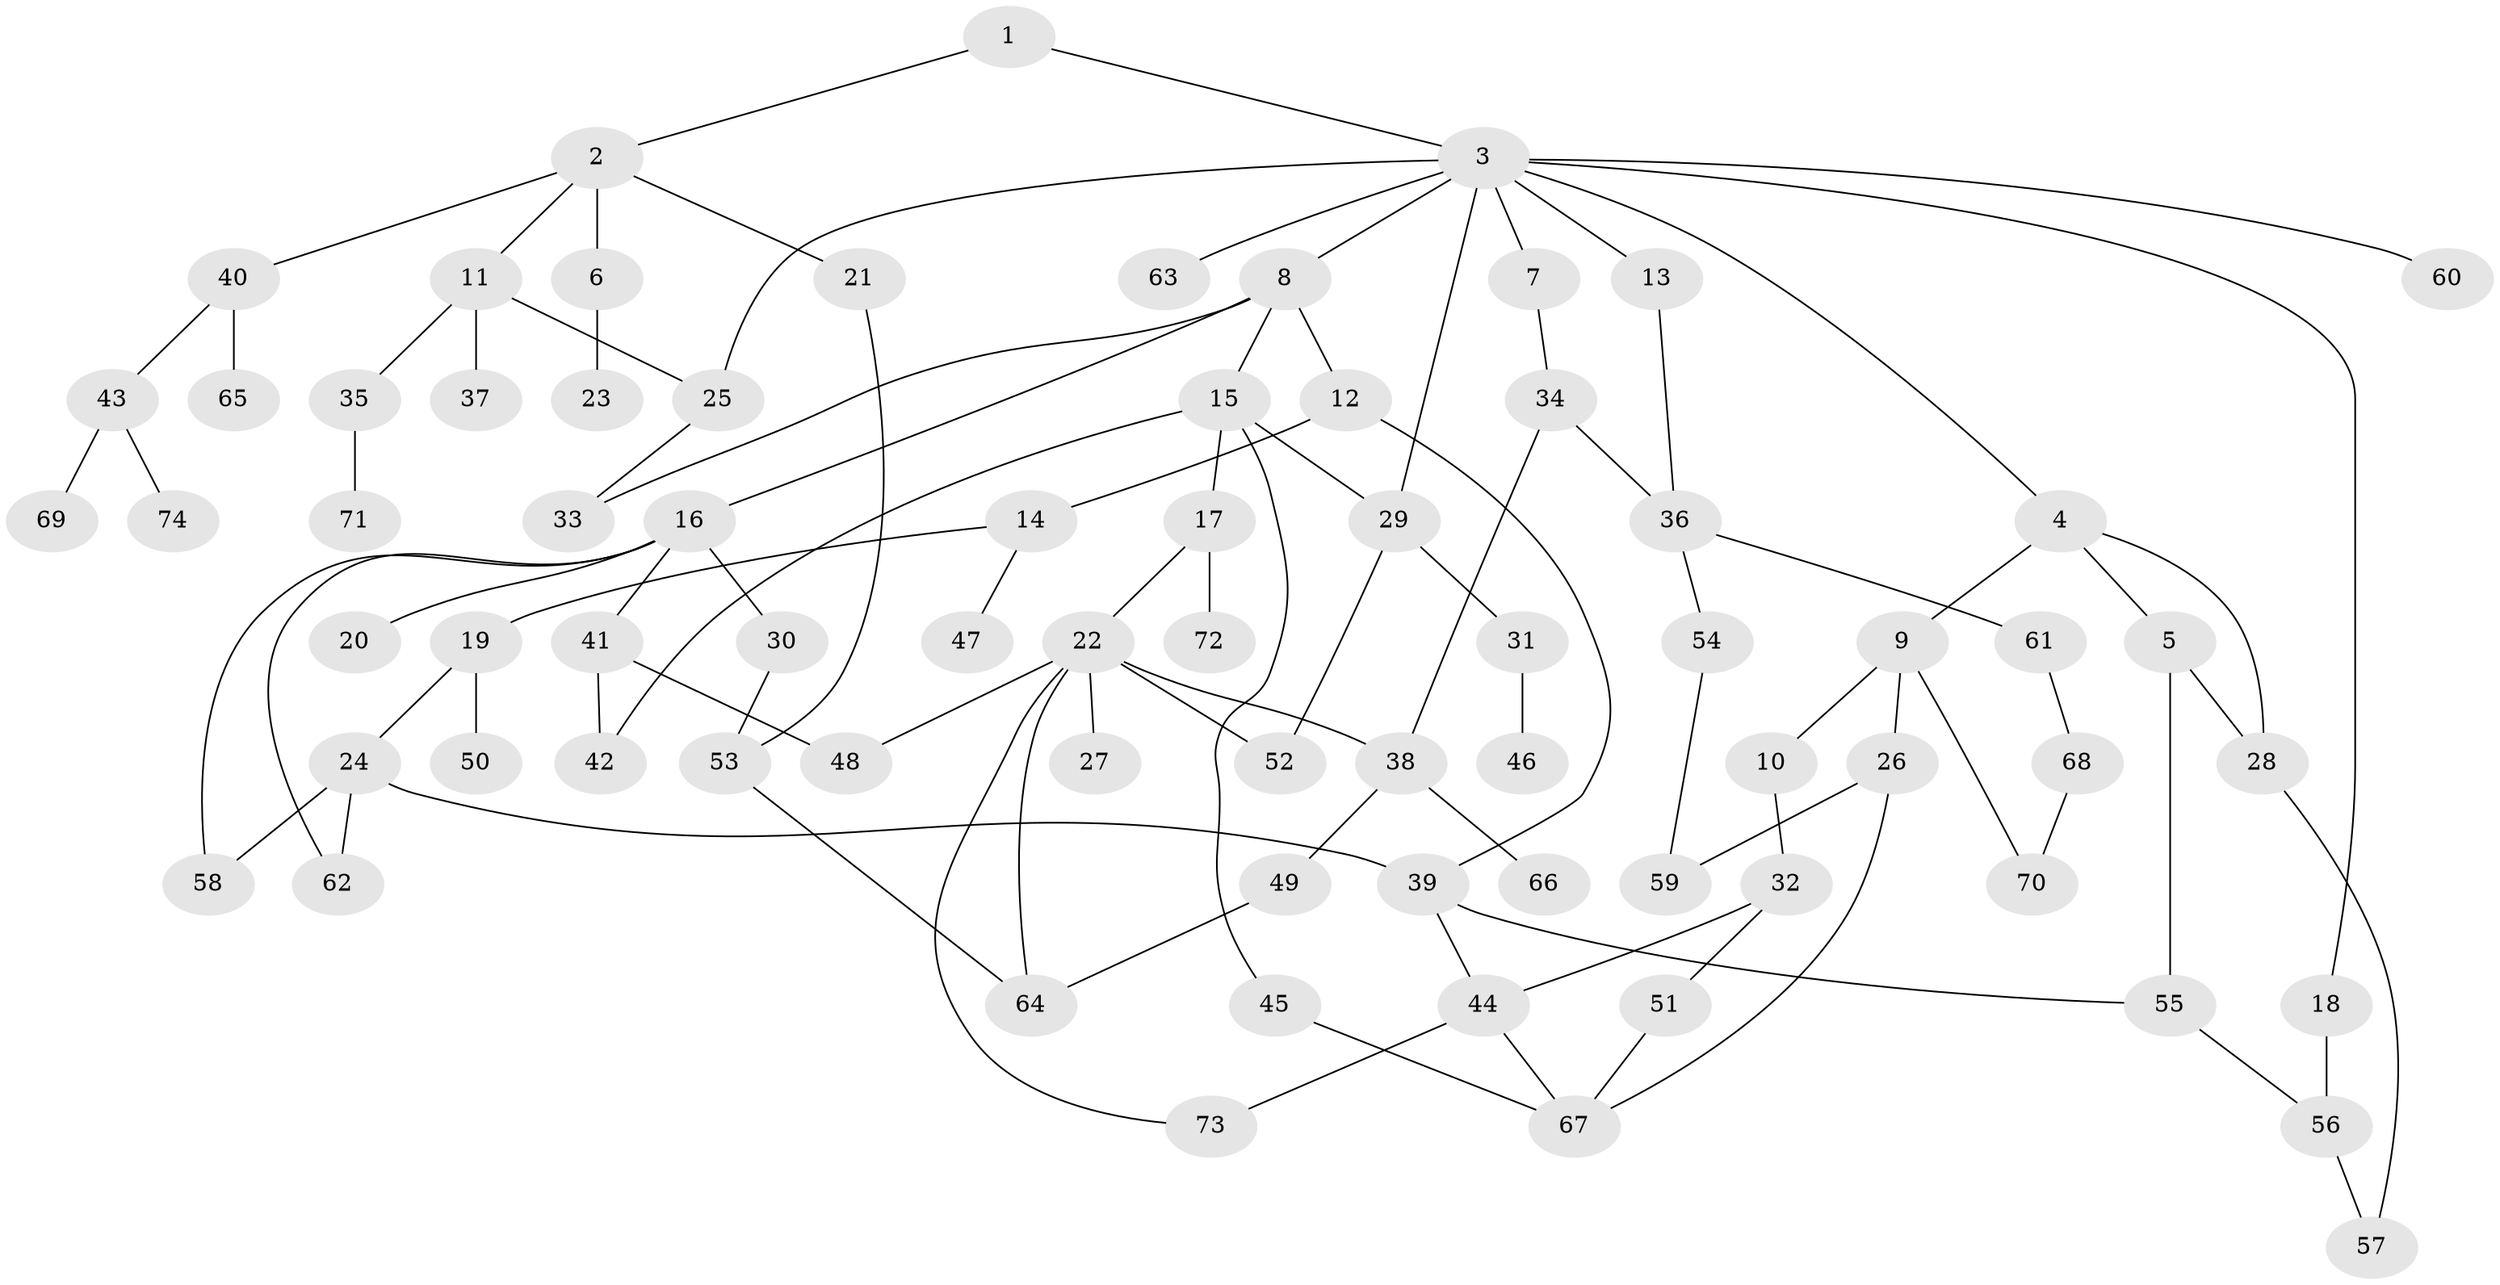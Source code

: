 // coarse degree distribution, {2: 0.26666666666666666, 5: 0.13333333333333333, 1: 0.16666666666666666, 3: 0.16666666666666666, 4: 0.2, 6: 0.06666666666666667}
// Generated by graph-tools (version 1.1) at 2025/36/03/04/25 23:36:07]
// undirected, 74 vertices, 98 edges
graph export_dot {
  node [color=gray90,style=filled];
  1;
  2;
  3;
  4;
  5;
  6;
  7;
  8;
  9;
  10;
  11;
  12;
  13;
  14;
  15;
  16;
  17;
  18;
  19;
  20;
  21;
  22;
  23;
  24;
  25;
  26;
  27;
  28;
  29;
  30;
  31;
  32;
  33;
  34;
  35;
  36;
  37;
  38;
  39;
  40;
  41;
  42;
  43;
  44;
  45;
  46;
  47;
  48;
  49;
  50;
  51;
  52;
  53;
  54;
  55;
  56;
  57;
  58;
  59;
  60;
  61;
  62;
  63;
  64;
  65;
  66;
  67;
  68;
  69;
  70;
  71;
  72;
  73;
  74;
  1 -- 2;
  1 -- 3;
  2 -- 6;
  2 -- 11;
  2 -- 21;
  2 -- 40;
  3 -- 4;
  3 -- 7;
  3 -- 8;
  3 -- 13;
  3 -- 18;
  3 -- 29;
  3 -- 60;
  3 -- 63;
  3 -- 25;
  4 -- 5;
  4 -- 9;
  4 -- 28;
  5 -- 28;
  5 -- 55;
  6 -- 23;
  7 -- 34;
  8 -- 12;
  8 -- 15;
  8 -- 16;
  8 -- 33;
  9 -- 10;
  9 -- 26;
  9 -- 70;
  10 -- 32;
  11 -- 25;
  11 -- 35;
  11 -- 37;
  12 -- 14;
  12 -- 39;
  13 -- 36;
  14 -- 19;
  14 -- 47;
  15 -- 17;
  15 -- 45;
  15 -- 29;
  15 -- 42;
  16 -- 20;
  16 -- 30;
  16 -- 41;
  16 -- 58;
  16 -- 62;
  17 -- 22;
  17 -- 72;
  18 -- 56;
  19 -- 24;
  19 -- 50;
  21 -- 53;
  22 -- 27;
  22 -- 38;
  22 -- 52;
  22 -- 64;
  22 -- 73;
  22 -- 48;
  24 -- 39;
  24 -- 58;
  24 -- 62;
  25 -- 33;
  26 -- 67;
  26 -- 59;
  28 -- 57;
  29 -- 31;
  29 -- 52;
  30 -- 53;
  31 -- 46;
  32 -- 44;
  32 -- 51;
  34 -- 38;
  34 -- 36;
  35 -- 71;
  36 -- 54;
  36 -- 61;
  38 -- 49;
  38 -- 66;
  39 -- 55;
  39 -- 44;
  40 -- 43;
  40 -- 65;
  41 -- 42;
  41 -- 48;
  43 -- 69;
  43 -- 74;
  44 -- 73;
  44 -- 67;
  45 -- 67;
  49 -- 64;
  51 -- 67;
  53 -- 64;
  54 -- 59;
  55 -- 56;
  56 -- 57;
  61 -- 68;
  68 -- 70;
}
